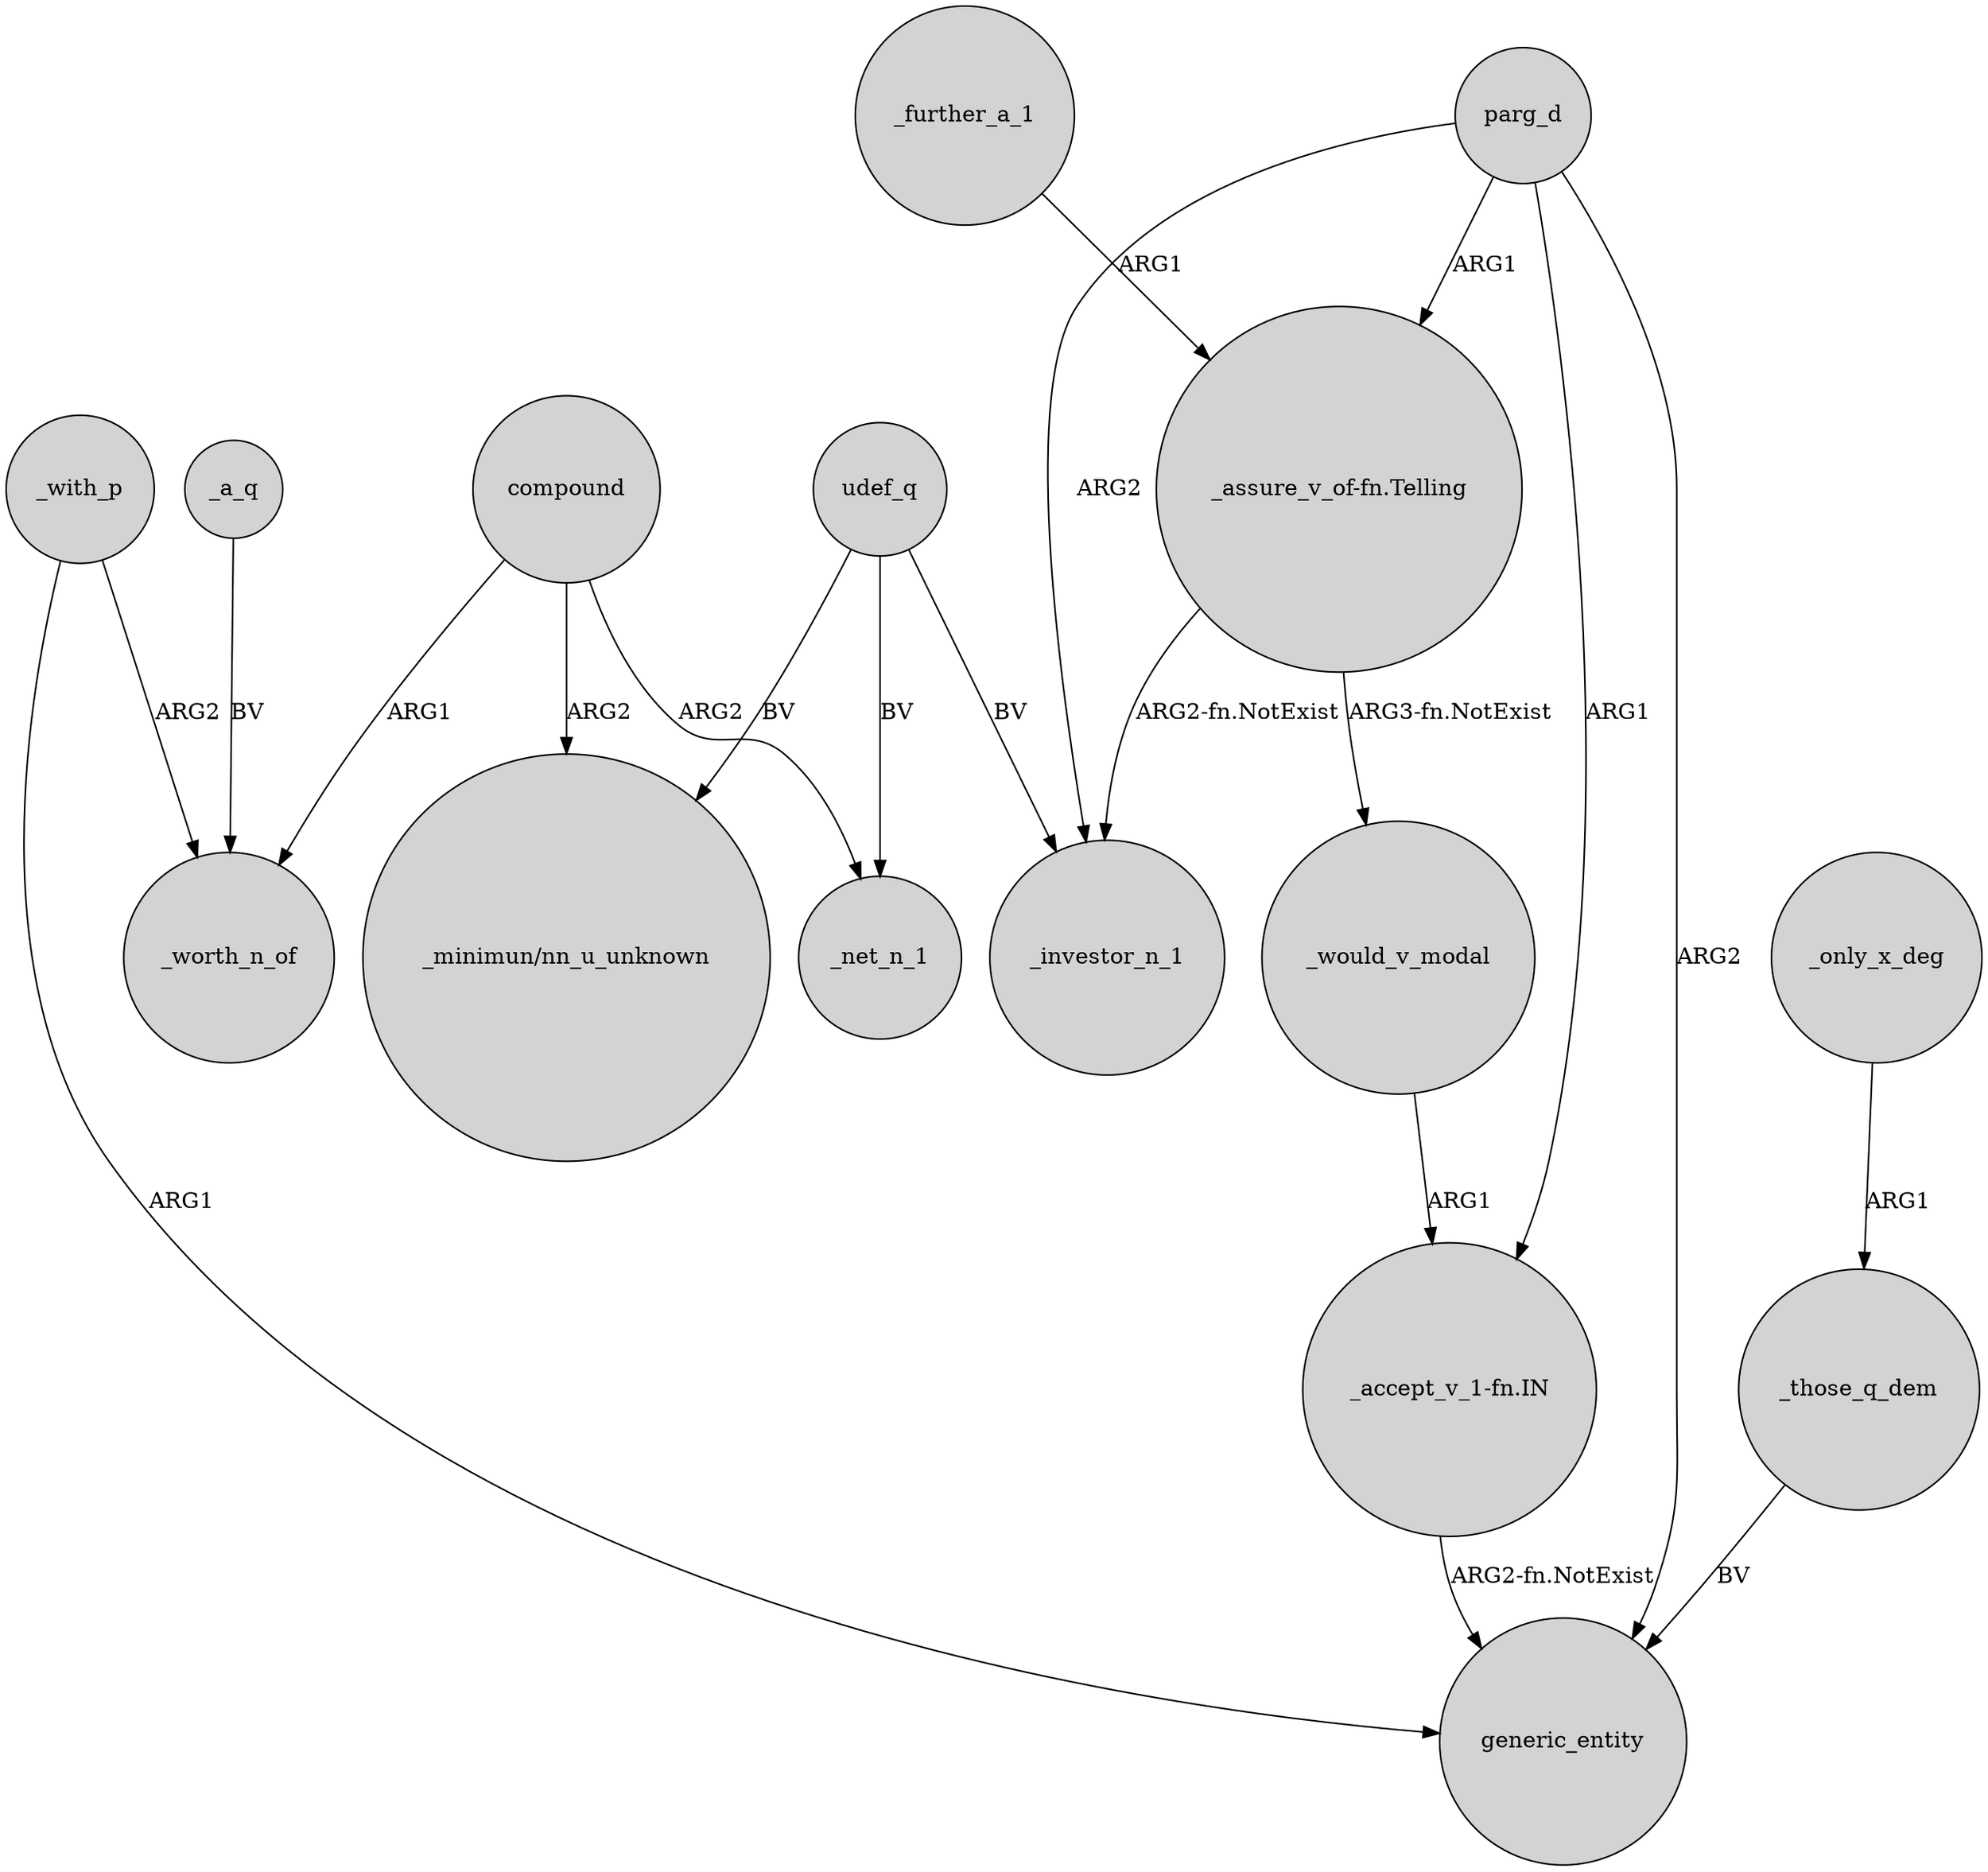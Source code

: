 digraph {
	node [shape=circle style=filled]
	_with_p -> _worth_n_of [label=ARG2]
	parg_d -> _investor_n_1 [label=ARG2]
	udef_q -> _investor_n_1 [label=BV]
	_would_v_modal -> "_accept_v_1-fn.IN" [label=ARG1]
	"_accept_v_1-fn.IN" -> generic_entity [label="ARG2-fn.NotExist"]
	parg_d -> generic_entity [label=ARG2]
	_with_p -> generic_entity [label=ARG1]
	_only_x_deg -> _those_q_dem [label=ARG1]
	parg_d -> "_accept_v_1-fn.IN" [label=ARG1]
	udef_q -> "_minimun/nn_u_unknown" [label=BV]
	compound -> _worth_n_of [label=ARG1]
	parg_d -> "_assure_v_of-fn.Telling" [label=ARG1]
	compound -> _net_n_1 [label=ARG2]
	"_assure_v_of-fn.Telling" -> _investor_n_1 [label="ARG2-fn.NotExist"]
	_further_a_1 -> "_assure_v_of-fn.Telling" [label=ARG1]
	udef_q -> _net_n_1 [label=BV]
	_a_q -> _worth_n_of [label=BV]
	"_assure_v_of-fn.Telling" -> _would_v_modal [label="ARG3-fn.NotExist"]
	_those_q_dem -> generic_entity [label=BV]
	compound -> "_minimun/nn_u_unknown" [label=ARG2]
}
